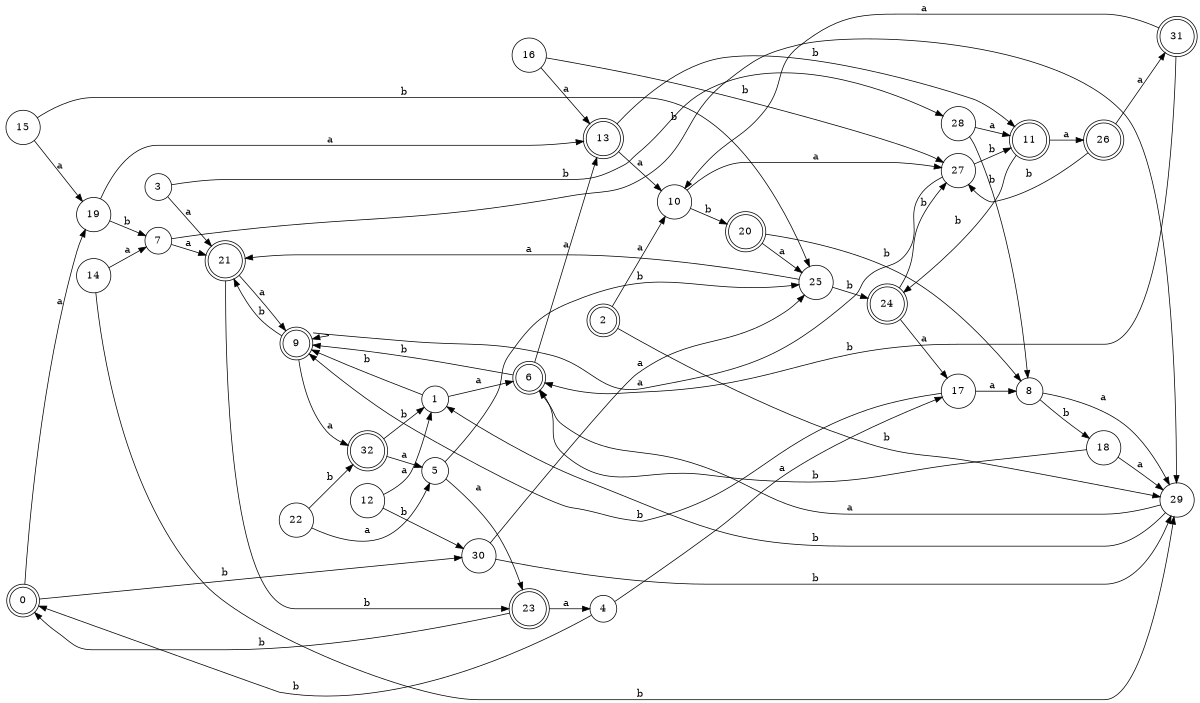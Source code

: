 digraph n27_4 {
__start0 [label="" shape="none"];

rankdir=LR;
size="8,5";

s0 [style="rounded,filled", color="black", fillcolor="white" shape="doublecircle", label="0"];
s1 [style="filled", color="black", fillcolor="white" shape="circle", label="1"];
s2 [style="rounded,filled", color="black", fillcolor="white" shape="doublecircle", label="2"];
s3 [style="filled", color="black", fillcolor="white" shape="circle", label="3"];
s4 [style="filled", color="black", fillcolor="white" shape="circle", label="4"];
s5 [style="filled", color="black", fillcolor="white" shape="circle", label="5"];
s6 [style="rounded,filled", color="black", fillcolor="white" shape="doublecircle", label="6"];
s7 [style="filled", color="black", fillcolor="white" shape="circle", label="7"];
s8 [style="filled", color="black", fillcolor="white" shape="circle", label="8"];
s9 [style="rounded,filled", color="black", fillcolor="white" shape="doublecircle", label="9"];
s10 [style="filled", color="black", fillcolor="white" shape="circle", label="10"];
s11 [style="rounded,filled", color="black", fillcolor="white" shape="doublecircle", label="11"];
s12 [style="filled", color="black", fillcolor="white" shape="circle", label="12"];
s13 [style="rounded,filled", color="black", fillcolor="white" shape="doublecircle", label="13"];
s14 [style="filled", color="black", fillcolor="white" shape="circle", label="14"];
s15 [style="filled", color="black", fillcolor="white" shape="circle", label="15"];
s16 [style="filled", color="black", fillcolor="white" shape="circle", label="16"];
s17 [style="filled", color="black", fillcolor="white" shape="circle", label="17"];
s18 [style="filled", color="black", fillcolor="white" shape="circle", label="18"];
s19 [style="filled", color="black", fillcolor="white" shape="circle", label="19"];
s20 [style="rounded,filled", color="black", fillcolor="white" shape="doublecircle", label="20"];
s21 [style="rounded,filled", color="black", fillcolor="white" shape="doublecircle", label="21"];
s22 [style="filled", color="black", fillcolor="white" shape="circle", label="22"];
s23 [style="rounded,filled", color="black", fillcolor="white" shape="doublecircle", label="23"];
s24 [style="rounded,filled", color="black", fillcolor="white" shape="doublecircle", label="24"];
s25 [style="filled", color="black", fillcolor="white" shape="circle", label="25"];
s26 [style="rounded,filled", color="black", fillcolor="white" shape="doublecircle", label="26"];
s27 [style="filled", color="black", fillcolor="white" shape="circle", label="27"];
s28 [style="filled", color="black", fillcolor="white" shape="circle", label="28"];
s29 [style="filled", color="black", fillcolor="white" shape="circle", label="29"];
s30 [style="filled", color="black", fillcolor="white" shape="circle", label="30"];
s31 [style="rounded,filled", color="black", fillcolor="white" shape="doublecircle", label="31"];
s32 [style="rounded,filled", color="black", fillcolor="white" shape="doublecircle", label="32"];
s0 -> s19 [label="a"];
s0 -> s30 [label="b"];
s1 -> s6 [label="a"];
s1 -> s9 [label="b"];
s2 -> s10 [label="a"];
s2 -> s29 [label="b"];
s3 -> s21 [label="a"];
s3 -> s28 [label="b"];
s4 -> s17 [label="a"];
s4 -> s0 [label="b"];
s5 -> s23 [label="a"];
s5 -> s25 [label="b"];
s6 -> s13 [label="a"];
s6 -> s9 [label="b"];
s7 -> s21 [label="a"];
s7 -> s29 [label="b"];
s8 -> s29 [label="a"];
s8 -> s18 [label="b"];
s9 -> s32 [label="a"];
s9 -> s21 [label="b"];
s10 -> s27 [label="a"];
s10 -> s20 [label="b"];
s11 -> s26 [label="a"];
s11 -> s24 [label="b"];
s12 -> s1 [label="a"];
s12 -> s30 [label="b"];
s13 -> s10 [label="a"];
s13 -> s11 [label="b"];
s14 -> s7 [label="a"];
s14 -> s29 [label="b"];
s15 -> s19 [label="a"];
s15 -> s25 [label="b"];
s16 -> s13 [label="a"];
s16 -> s27 [label="b"];
s17 -> s8 [label="a"];
s17 -> s9 [label="b"];
s18 -> s29 [label="a"];
s18 -> s6 [label="b"];
s19 -> s13 [label="a"];
s19 -> s7 [label="b"];
s20 -> s25 [label="a"];
s20 -> s8 [label="b"];
s21 -> s9 [label="a"];
s21 -> s23 [label="b"];
s22 -> s5 [label="a"];
s22 -> s32 [label="b"];
s23 -> s4 [label="a"];
s23 -> s0 [label="b"];
s24 -> s17 [label="a"];
s24 -> s27 [label="b"];
s25 -> s21 [label="a"];
s25 -> s24 [label="b"];
s26 -> s31 [label="a"];
s26 -> s27 [label="b"];
s27 -> s9 [label="a"];
s27 -> s11 [label="b"];
s28 -> s11 [label="a"];
s28 -> s8 [label="b"];
s29 -> s6 [label="a"];
s29 -> s1 [label="b"];
s30 -> s25 [label="a"];
s30 -> s29 [label="b"];
s31 -> s10 [label="a"];
s31 -> s6 [label="b"];
s32 -> s5 [label="a"];
s32 -> s1 [label="b"];

}